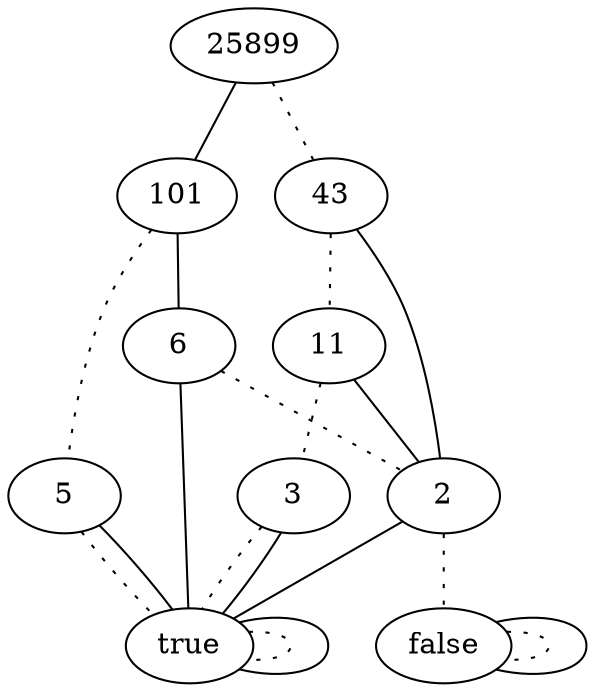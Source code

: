 graph {
6 -- 2 [style=dotted]
6 -- true
5 -- true [style=dotted]
5 -- true
101 -- 5 [style=dotted]
101 -- 6
2 -- false [style=dotted]
2 -- true
3 -- true [style=dotted]
3 -- true
11 -- 3 [style=dotted]
11 -- 2
43 -- 11 [style=dotted]
43 -- 2
25899 -- 43 [style=dotted]
25899 -- 101
true -- true [style=dotted]
true -- true
false -- false [style=dotted]
false -- false
}